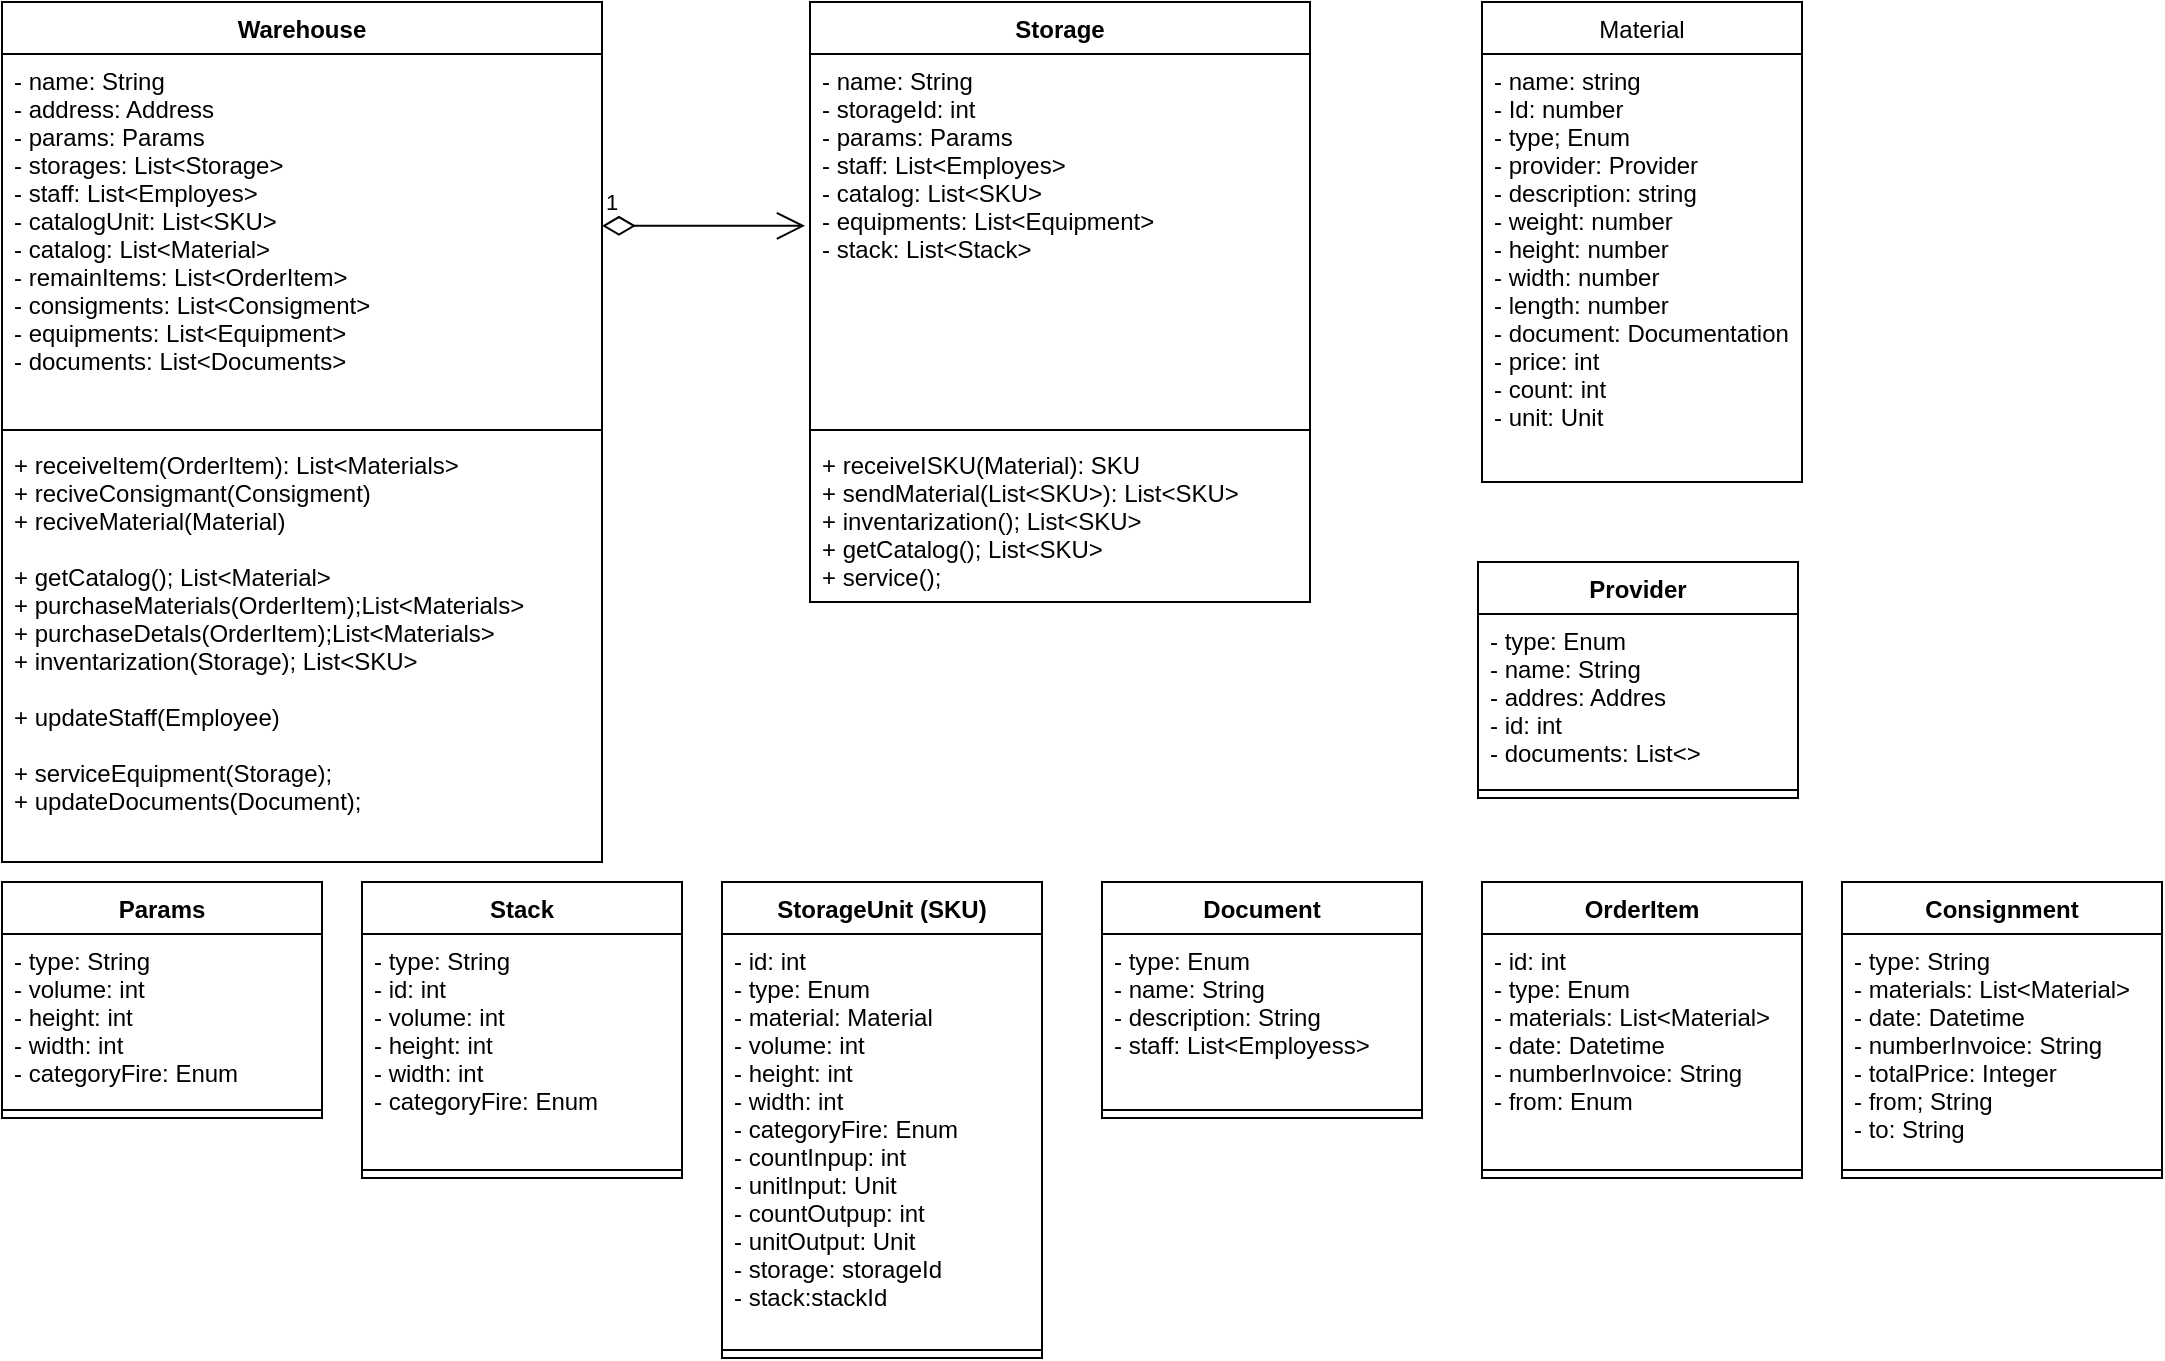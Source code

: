 <mxfile version="12.4.2" type="device" pages="1"><diagram id="Qn_RxdDAQ5S3t7Wl4HLY" name="Page-1"><mxGraphModel dx="868" dy="482" grid="1" gridSize="10" guides="1" tooltips="1" connect="1" arrows="1" fold="1" page="1" pageScale="1" pageWidth="1169" pageHeight="1654" math="0" shadow="0"><root><mxCell id="0"/><mxCell id="1" parent="0"/><mxCell id="iyCVspdHLP0-vtcsuSEc-2" value="Warehouse" style="swimlane;fontStyle=1;align=center;verticalAlign=top;childLayout=stackLayout;horizontal=1;startSize=26;horizontalStack=0;resizeParent=1;resizeParentMax=0;resizeLast=0;collapsible=1;marginBottom=0;" parent="1" vertex="1"><mxGeometry x="80" y="150" width="300" height="430" as="geometry"/></mxCell><mxCell id="iyCVspdHLP0-vtcsuSEc-3" value="- name: String&#10;- address: Address&#10;- params: Params&#10;- storages: List&lt;Storage&gt;&#10;- staff: List&lt;Employes&gt;&#10;- catalogUnit: List&lt;SKU&gt;&#10;- catalog: List&lt;Material&gt;&#10;- remainItems: List&lt;OrderItem&gt;&#10;- consigments: List&lt;Consigment&gt;&#10;- equipments: List&lt;Equipment&gt;&#10;- documents: List&lt;Documents&gt;&#10;" style="text;strokeColor=none;fillColor=none;align=left;verticalAlign=top;spacingLeft=4;spacingRight=4;overflow=hidden;rotatable=0;points=[[0,0.5],[1,0.5]];portConstraint=eastwest;" parent="iyCVspdHLP0-vtcsuSEc-2" vertex="1"><mxGeometry y="26" width="300" height="184" as="geometry"/></mxCell><mxCell id="iyCVspdHLP0-vtcsuSEc-4" value="" style="line;strokeWidth=1;fillColor=none;align=left;verticalAlign=middle;spacingTop=-1;spacingLeft=3;spacingRight=3;rotatable=0;labelPosition=right;points=[];portConstraint=eastwest;" parent="iyCVspdHLP0-vtcsuSEc-2" vertex="1"><mxGeometry y="210" width="300" height="8" as="geometry"/></mxCell><mxCell id="iyCVspdHLP0-vtcsuSEc-5" value="+ receiveItem(OrderItem): List&lt;Materials&gt;&#10;+ reciveConsigmant(Consigment)&#10;+ reciveMaterial(Material)&#10;&#10;+ getCatalog(); List&lt;Material&gt;&#10;+ purchaseMaterials(OrderItem);List&lt;Materials&gt;&#10;+ purchaseDetals(OrderItem);List&lt;Materials&gt;&#10;+ inventarization(Storage); List&lt;SKU&gt;&#10;&#10;+ updateStaff(Employee)&#10;&#10;+ serviceEquipment(Storage);&#10;+ updateDocuments(Document);" style="text;strokeColor=none;fillColor=none;align=left;verticalAlign=top;spacingLeft=4;spacingRight=4;overflow=hidden;rotatable=0;points=[[0,0.5],[1,0.5]];portConstraint=eastwest;" parent="iyCVspdHLP0-vtcsuSEc-2" vertex="1"><mxGeometry y="218" width="300" height="212" as="geometry"/></mxCell><mxCell id="iyCVspdHLP0-vtcsuSEc-7" value="Storage" style="swimlane;fontStyle=1;align=center;verticalAlign=top;childLayout=stackLayout;horizontal=1;startSize=26;horizontalStack=0;resizeParent=1;resizeParentMax=0;resizeLast=0;collapsible=1;marginBottom=0;" parent="1" vertex="1"><mxGeometry x="484" y="150" width="250" height="300" as="geometry"/></mxCell><mxCell id="iyCVspdHLP0-vtcsuSEc-8" value="- name: String&#10;- storageId: int&#10;- params: Params&#10;- staff: List&lt;Employes&gt;&#10;- catalog: List&lt;SKU&gt;&#10;- equipments: List&lt;Equipment&gt;&#10;- stack: List&lt;Stack&gt;&#10;" style="text;strokeColor=none;fillColor=none;align=left;verticalAlign=top;spacingLeft=4;spacingRight=4;overflow=hidden;rotatable=0;points=[[0,0.5],[1,0.5]];portConstraint=eastwest;" parent="iyCVspdHLP0-vtcsuSEc-7" vertex="1"><mxGeometry y="26" width="250" height="184" as="geometry"/></mxCell><mxCell id="iyCVspdHLP0-vtcsuSEc-9" value="" style="line;strokeWidth=1;fillColor=none;align=left;verticalAlign=middle;spacingTop=-1;spacingLeft=3;spacingRight=3;rotatable=0;labelPosition=right;points=[];portConstraint=eastwest;" parent="iyCVspdHLP0-vtcsuSEc-7" vertex="1"><mxGeometry y="210" width="250" height="8" as="geometry"/></mxCell><mxCell id="iyCVspdHLP0-vtcsuSEc-10" value="+ receiveISKU(Material): SKU&#10;+ sendMaterial(List&lt;SKU&gt;): List&lt;SKU&gt;&#10;+ inventarization(); List&lt;SKU&gt;&#10;+ getCatalog(); List&lt;SKU&gt;&#10;+ service();" style="text;strokeColor=none;fillColor=none;align=left;verticalAlign=top;spacingLeft=4;spacingRight=4;overflow=hidden;rotatable=0;points=[[0,0.5],[1,0.5]];portConstraint=eastwest;" parent="iyCVspdHLP0-vtcsuSEc-7" vertex="1"><mxGeometry y="218" width="250" height="82" as="geometry"/></mxCell><mxCell id="iyCVspdHLP0-vtcsuSEc-11" value="1" style="endArrow=open;html=1;endSize=12;startArrow=diamondThin;startSize=14;startFill=0;edgeStyle=orthogonalEdgeStyle;align=left;verticalAlign=bottom;entryX=-0.01;entryY=0.467;entryDx=0;entryDy=0;entryPerimeter=0;exitX=1;exitY=0.467;exitDx=0;exitDy=0;exitPerimeter=0;" parent="1" source="iyCVspdHLP0-vtcsuSEc-3" target="iyCVspdHLP0-vtcsuSEc-8" edge="1"><mxGeometry x="-1" y="3" relative="1" as="geometry"><mxPoint x="280" y="262" as="sourcePoint"/><mxPoint x="380" y="262" as="targetPoint"/></mxGeometry></mxCell><mxCell id="iyCVspdHLP0-vtcsuSEc-17" value="Params&#10;" style="swimlane;fontStyle=1;align=center;verticalAlign=top;childLayout=stackLayout;horizontal=1;startSize=26;horizontalStack=0;resizeParent=1;resizeParentMax=0;resizeLast=0;collapsible=1;marginBottom=0;" parent="1" vertex="1"><mxGeometry x="80" y="590" width="160" height="118" as="geometry"><mxRectangle x="180" y="299" width="60" height="26" as="alternateBounds"/></mxGeometry></mxCell><mxCell id="iyCVspdHLP0-vtcsuSEc-18" value="- type: String&#10;- volume: int&#10;- height: int&#10;- width: int&#10;- categoryFire: Enum&#10;&#10;&#10;&#10;" style="text;strokeColor=none;fillColor=none;align=left;verticalAlign=top;spacingLeft=4;spacingRight=4;overflow=hidden;rotatable=0;points=[[0,0.5],[1,0.5]];portConstraint=eastwest;" parent="iyCVspdHLP0-vtcsuSEc-17" vertex="1"><mxGeometry y="26" width="160" height="84" as="geometry"/></mxCell><mxCell id="iyCVspdHLP0-vtcsuSEc-19" value="" style="line;strokeWidth=1;fillColor=none;align=left;verticalAlign=middle;spacingTop=-1;spacingLeft=3;spacingRight=3;rotatable=0;labelPosition=right;points=[];portConstraint=eastwest;" parent="iyCVspdHLP0-vtcsuSEc-17" vertex="1"><mxGeometry y="110" width="160" height="8" as="geometry"/></mxCell><mxCell id="iyCVspdHLP0-vtcsuSEc-20" value="Stack" style="swimlane;fontStyle=1;align=center;verticalAlign=top;childLayout=stackLayout;horizontal=1;startSize=26;horizontalStack=0;resizeParent=1;resizeParentMax=0;resizeLast=0;collapsible=1;marginBottom=0;" parent="1" vertex="1"><mxGeometry x="260" y="590" width="160" height="148" as="geometry"><mxRectangle x="180" y="299" width="60" height="26" as="alternateBounds"/></mxGeometry></mxCell><mxCell id="iyCVspdHLP0-vtcsuSEc-21" value="- type: String&#10;- id: int&#10;- volume: int&#10;- height: int&#10;- width: int&#10;- categoryFire: Enum&#10;&#10;&#10;&#10;" style="text;strokeColor=none;fillColor=none;align=left;verticalAlign=top;spacingLeft=4;spacingRight=4;overflow=hidden;rotatable=0;points=[[0,0.5],[1,0.5]];portConstraint=eastwest;" parent="iyCVspdHLP0-vtcsuSEc-20" vertex="1"><mxGeometry y="26" width="160" height="114" as="geometry"/></mxCell><mxCell id="iyCVspdHLP0-vtcsuSEc-22" value="" style="line;strokeWidth=1;fillColor=none;align=left;verticalAlign=middle;spacingTop=-1;spacingLeft=3;spacingRight=3;rotatable=0;labelPosition=right;points=[];portConstraint=eastwest;" parent="iyCVspdHLP0-vtcsuSEc-20" vertex="1"><mxGeometry y="140" width="160" height="8" as="geometry"/></mxCell><mxCell id="iyCVspdHLP0-vtcsuSEc-23" value="StorageUnit (SKU)" style="swimlane;fontStyle=1;align=center;verticalAlign=top;childLayout=stackLayout;horizontal=1;startSize=26;horizontalStack=0;resizeParent=1;resizeParentMax=0;resizeLast=0;collapsible=1;marginBottom=0;" parent="1" vertex="1"><mxGeometry x="440" y="590" width="160" height="238" as="geometry"><mxRectangle x="180" y="299" width="60" height="26" as="alternateBounds"/></mxGeometry></mxCell><mxCell id="iyCVspdHLP0-vtcsuSEc-24" value="- id: int&#10;- type: Enum&#10;- material: Material&#10;- volume: int&#10;- height: int&#10;- width: int&#10;- categoryFire: Enum&#10;- countInpup: int&#10;- unitInput: Unit&#10;- countOutpup: int&#10;- unitOutput: Unit&#10;- storage: storageId&#10;- stack:stackId" style="text;strokeColor=none;fillColor=none;align=left;verticalAlign=top;spacingLeft=4;spacingRight=4;overflow=hidden;rotatable=0;points=[[0,0.5],[1,0.5]];portConstraint=eastwest;" parent="iyCVspdHLP0-vtcsuSEc-23" vertex="1"><mxGeometry y="26" width="160" height="204" as="geometry"/></mxCell><mxCell id="iyCVspdHLP0-vtcsuSEc-25" value="" style="line;strokeWidth=1;fillColor=none;align=left;verticalAlign=middle;spacingTop=-1;spacingLeft=3;spacingRight=3;rotatable=0;labelPosition=right;points=[];portConstraint=eastwest;" parent="iyCVspdHLP0-vtcsuSEc-23" vertex="1"><mxGeometry y="230" width="160" height="8" as="geometry"/></mxCell><mxCell id="iyCVspdHLP0-vtcsuSEc-26" value="Document" style="swimlane;fontStyle=1;align=center;verticalAlign=top;childLayout=stackLayout;horizontal=1;startSize=26;horizontalStack=0;resizeParent=1;resizeParentMax=0;resizeLast=0;collapsible=1;marginBottom=0;" parent="1" vertex="1"><mxGeometry x="630" y="590" width="160" height="118" as="geometry"><mxRectangle x="180" y="299" width="60" height="26" as="alternateBounds"/></mxGeometry></mxCell><mxCell id="iyCVspdHLP0-vtcsuSEc-27" value="- type: Enum&#10;- name: String&#10;- description: String&#10;- staff: List&lt;Employess&gt;&#10;&#10;&#10;&#10;" style="text;strokeColor=none;fillColor=none;align=left;verticalAlign=top;spacingLeft=4;spacingRight=4;overflow=hidden;rotatable=0;points=[[0,0.5],[1,0.5]];portConstraint=eastwest;" parent="iyCVspdHLP0-vtcsuSEc-26" vertex="1"><mxGeometry y="26" width="160" height="84" as="geometry"/></mxCell><mxCell id="iyCVspdHLP0-vtcsuSEc-28" value="" style="line;strokeWidth=1;fillColor=none;align=left;verticalAlign=middle;spacingTop=-1;spacingLeft=3;spacingRight=3;rotatable=0;labelPosition=right;points=[];portConstraint=eastwest;" parent="iyCVspdHLP0-vtcsuSEc-26" vertex="1"><mxGeometry y="110" width="160" height="8" as="geometry"/></mxCell><mxCell id="iyCVspdHLP0-vtcsuSEc-29" value="Consignment" style="swimlane;fontStyle=1;align=center;verticalAlign=top;childLayout=stackLayout;horizontal=1;startSize=26;horizontalStack=0;resizeParent=1;resizeParentMax=0;resizeLast=0;collapsible=1;marginBottom=0;" parent="1" vertex="1"><mxGeometry x="1000" y="590" width="160" height="148" as="geometry"/></mxCell><mxCell id="iyCVspdHLP0-vtcsuSEc-30" value="- type: String&#10;- materials: List&lt;Material&gt;&#10;- date: Datetime&#10;- numberInvoice: String&#10;- totalPrice: Integer&#10;- from; String&#10;- to: String&#10;" style="text;strokeColor=none;fillColor=none;align=left;verticalAlign=top;spacingLeft=4;spacingRight=4;overflow=hidden;rotatable=0;points=[[0,0.5],[1,0.5]];portConstraint=eastwest;" parent="iyCVspdHLP0-vtcsuSEc-29" vertex="1"><mxGeometry y="26" width="160" height="114" as="geometry"/></mxCell><mxCell id="iyCVspdHLP0-vtcsuSEc-31" value="" style="line;strokeWidth=1;fillColor=none;align=left;verticalAlign=middle;spacingTop=-1;spacingLeft=3;spacingRight=3;rotatable=0;labelPosition=right;points=[];portConstraint=eastwest;" parent="iyCVspdHLP0-vtcsuSEc-29" vertex="1"><mxGeometry y="140" width="160" height="8" as="geometry"/></mxCell><mxCell id="iyCVspdHLP0-vtcsuSEc-32" value="OrderItem" style="swimlane;fontStyle=1;align=center;verticalAlign=top;childLayout=stackLayout;horizontal=1;startSize=26;horizontalStack=0;resizeParent=1;resizeParentMax=0;resizeLast=0;collapsible=1;marginBottom=0;" parent="1" vertex="1"><mxGeometry x="820" y="590" width="160" height="148" as="geometry"/></mxCell><mxCell id="iyCVspdHLP0-vtcsuSEc-33" value="- id: int&#10;- type: Enum&#10;- materials: List&lt;Material&gt;&#10;- date: Datetime&#10;- numberInvoice: String&#10;- from: Enum&#10;&#10;&#10;" style="text;strokeColor=none;fillColor=none;align=left;verticalAlign=top;spacingLeft=4;spacingRight=4;overflow=hidden;rotatable=0;points=[[0,0.5],[1,0.5]];portConstraint=eastwest;" parent="iyCVspdHLP0-vtcsuSEc-32" vertex="1"><mxGeometry y="26" width="160" height="114" as="geometry"/></mxCell><mxCell id="iyCVspdHLP0-vtcsuSEc-34" value="" style="line;strokeWidth=1;fillColor=none;align=left;verticalAlign=middle;spacingTop=-1;spacingLeft=3;spacingRight=3;rotatable=0;labelPosition=right;points=[];portConstraint=eastwest;" parent="iyCVspdHLP0-vtcsuSEc-32" vertex="1"><mxGeometry y="140" width="160" height="8" as="geometry"/></mxCell><mxCell id="iyCVspdHLP0-vtcsuSEc-36" value="Material" style="swimlane;fontStyle=0;childLayout=stackLayout;horizontal=1;startSize=26;fillColor=none;horizontalStack=0;resizeParent=1;resizeParentMax=0;resizeLast=0;collapsible=1;marginBottom=0;" parent="1" vertex="1"><mxGeometry x="820" y="150" width="160" height="240" as="geometry"/></mxCell><mxCell id="iyCVspdHLP0-vtcsuSEc-37" value="- name: string&#10;- Id: number&#10;- type; Enum&#10;- provider: Provider&#10;- description: string&#10;- weight: number&#10;- height: number&#10;- width: number&#10;- length: number&#10;- document: Documentation&#10;- price: int&#10;- count: int&#10;- unit: Unit&#10;&#10;&#10;" style="text;strokeColor=none;fillColor=none;align=left;verticalAlign=top;spacingLeft=4;spacingRight=4;overflow=hidden;rotatable=0;points=[[0,0.5],[1,0.5]];portConstraint=eastwest;" parent="iyCVspdHLP0-vtcsuSEc-36" vertex="1"><mxGeometry y="26" width="160" height="214" as="geometry"/></mxCell><mxCell id="a_pD26vontBHb8yyZP88-1" value="Provider&#10;" style="swimlane;fontStyle=1;align=center;verticalAlign=top;childLayout=stackLayout;horizontal=1;startSize=26;horizontalStack=0;resizeParent=1;resizeParentMax=0;resizeLast=0;collapsible=1;marginBottom=0;" vertex="1" parent="1"><mxGeometry x="818" y="430" width="160" height="118" as="geometry"><mxRectangle x="180" y="299" width="60" height="26" as="alternateBounds"/></mxGeometry></mxCell><mxCell id="a_pD26vontBHb8yyZP88-2" value="- type: Enum&#10;- name: String&#10;- addres: Addres&#10;- id: int&#10;- documents: List&lt;&gt;&#10;" style="text;strokeColor=none;fillColor=none;align=left;verticalAlign=top;spacingLeft=4;spacingRight=4;overflow=hidden;rotatable=0;points=[[0,0.5],[1,0.5]];portConstraint=eastwest;" vertex="1" parent="a_pD26vontBHb8yyZP88-1"><mxGeometry y="26" width="160" height="84" as="geometry"/></mxCell><mxCell id="a_pD26vontBHb8yyZP88-3" value="" style="line;strokeWidth=1;fillColor=none;align=left;verticalAlign=middle;spacingTop=-1;spacingLeft=3;spacingRight=3;rotatable=0;labelPosition=right;points=[];portConstraint=eastwest;" vertex="1" parent="a_pD26vontBHb8yyZP88-1"><mxGeometry y="110" width="160" height="8" as="geometry"/></mxCell></root></mxGraphModel></diagram></mxfile>